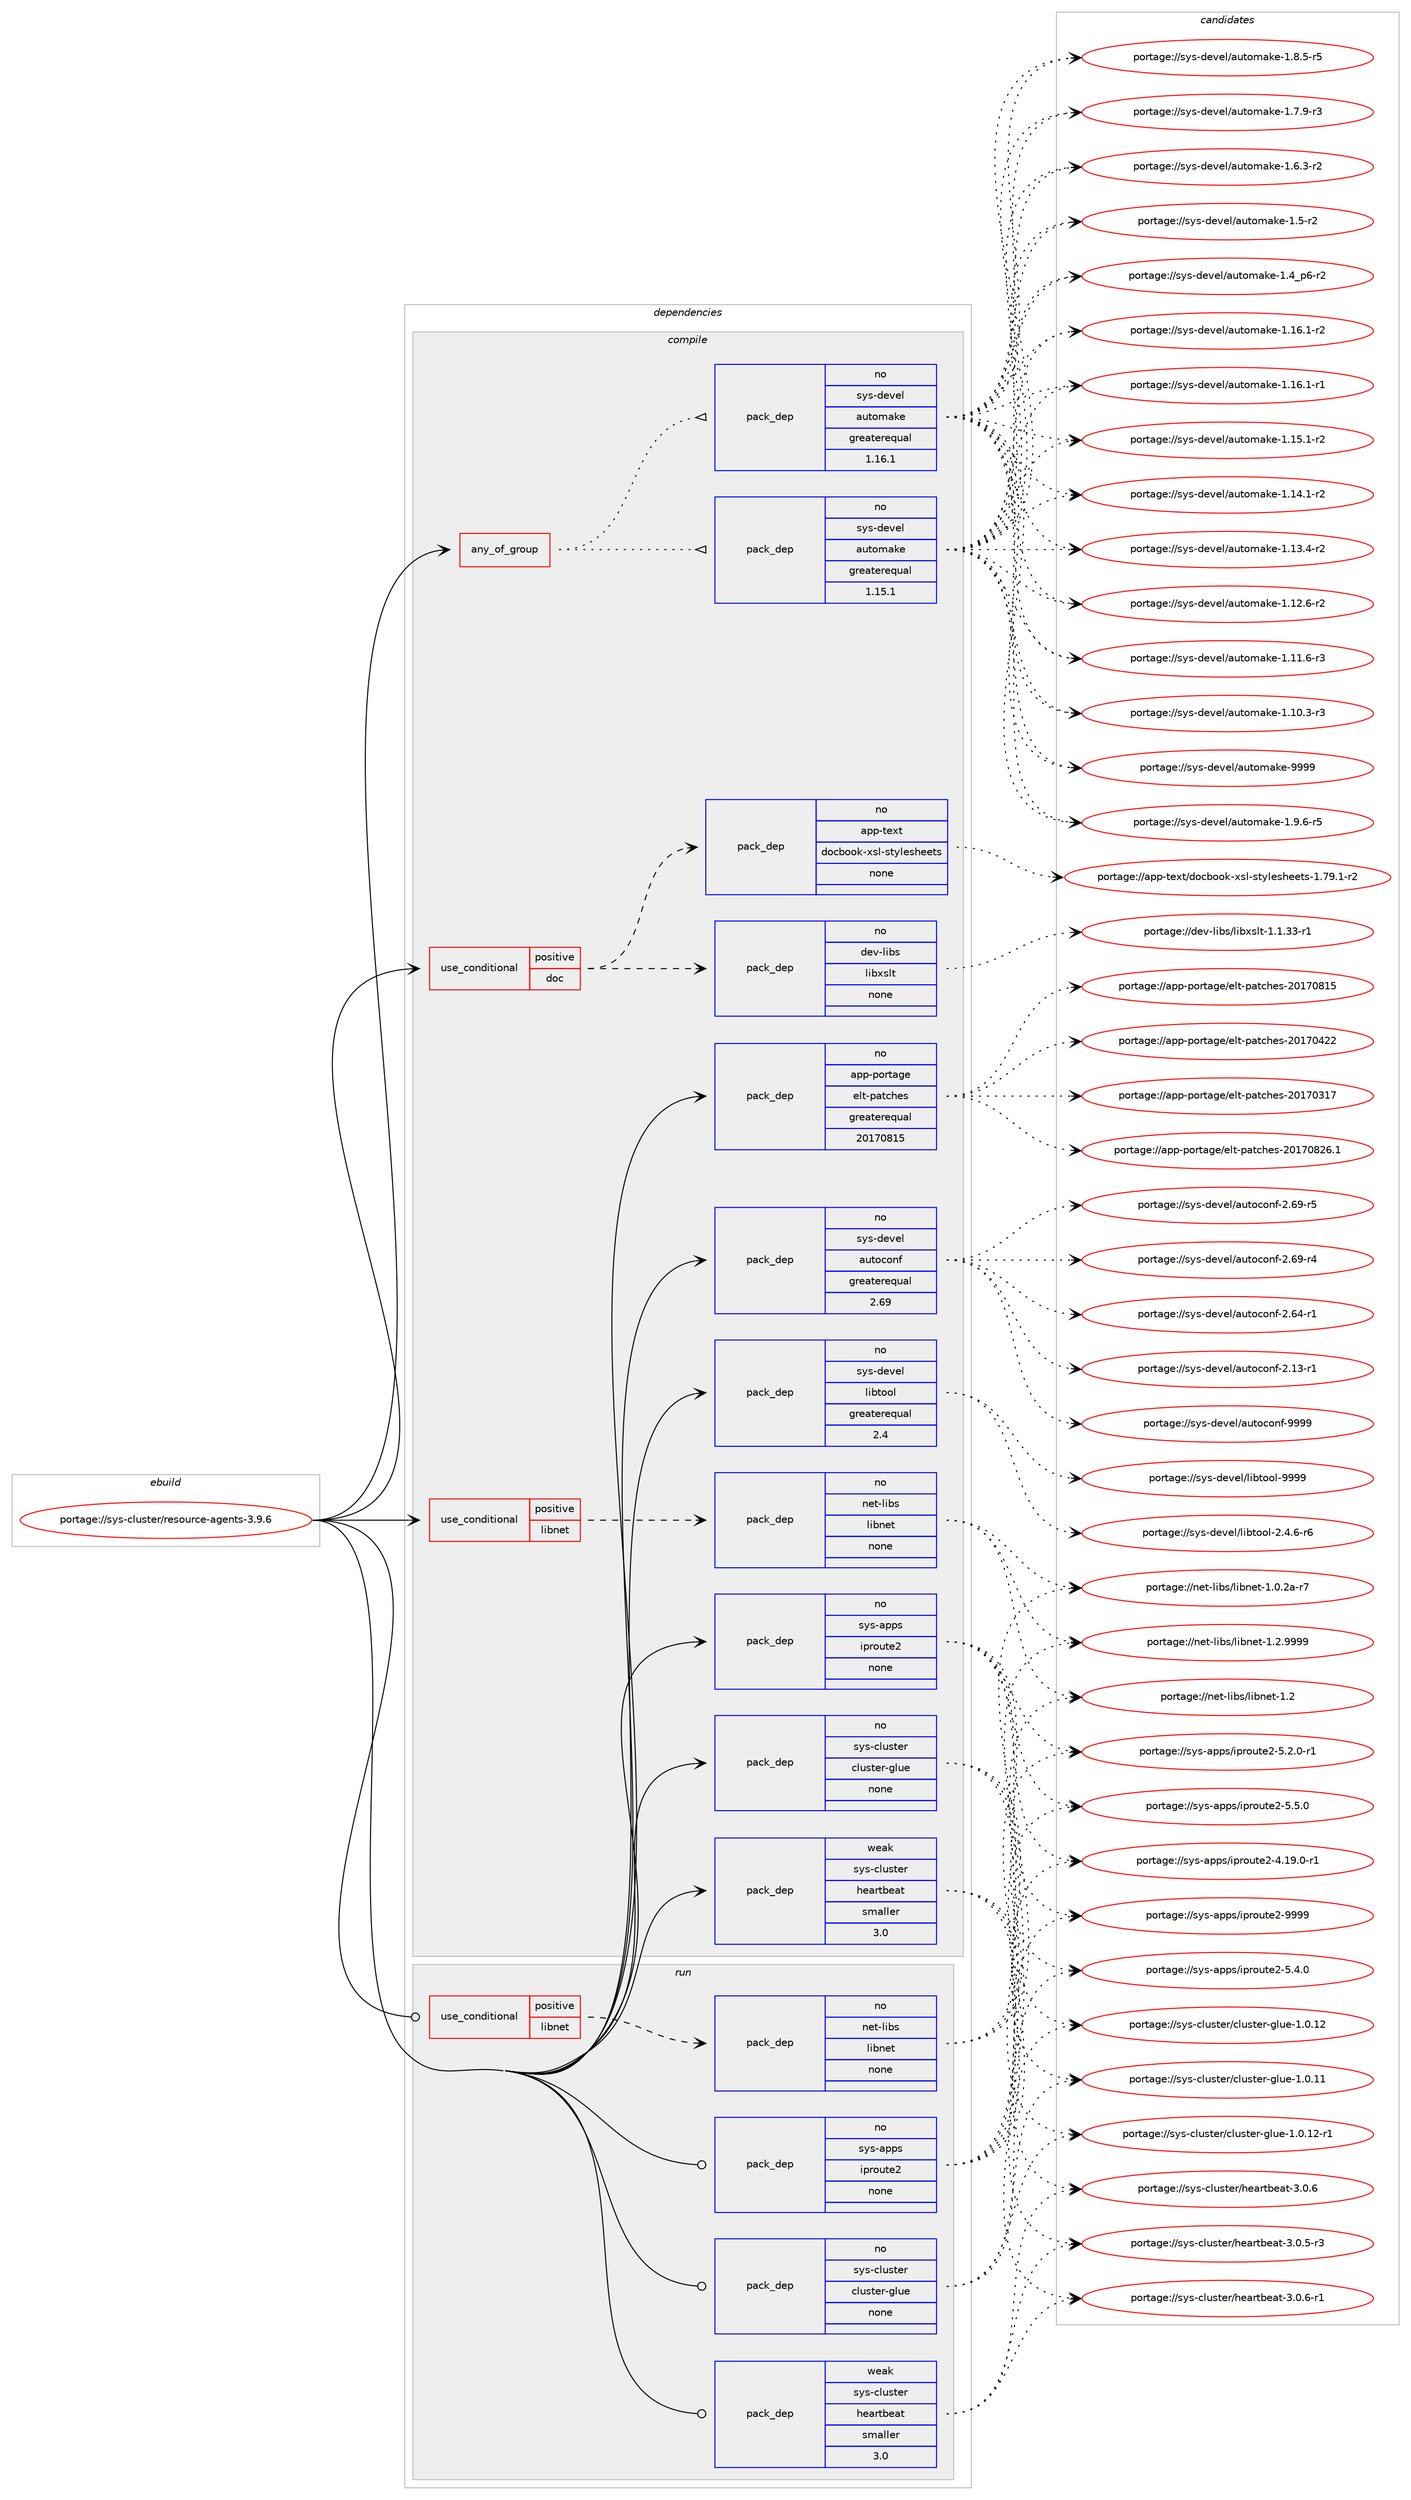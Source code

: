 digraph prolog {

# *************
# Graph options
# *************

newrank=true;
concentrate=true;
compound=true;
graph [rankdir=LR,fontname=Helvetica,fontsize=10,ranksep=1.5];#, ranksep=2.5, nodesep=0.2];
edge  [arrowhead=vee];
node  [fontname=Helvetica,fontsize=10];

# **********
# The ebuild
# **********

subgraph cluster_leftcol {
color=gray;
rank=same;
label=<<i>ebuild</i>>;
id [label="portage://sys-cluster/resource-agents-3.9.6", color=red, width=4, href="../sys-cluster/resource-agents-3.9.6.svg"];
}

# ****************
# The dependencies
# ****************

subgraph cluster_midcol {
color=gray;
label=<<i>dependencies</i>>;
subgraph cluster_compile {
fillcolor="#eeeeee";
style=filled;
label=<<i>compile</i>>;
subgraph any1086 {
dependency54819 [label=<<TABLE BORDER="0" CELLBORDER="1" CELLSPACING="0" CELLPADDING="4"><TR><TD CELLPADDING="10">any_of_group</TD></TR></TABLE>>, shape=none, color=red];subgraph pack42618 {
dependency54820 [label=<<TABLE BORDER="0" CELLBORDER="1" CELLSPACING="0" CELLPADDING="4" WIDTH="220"><TR><TD ROWSPAN="6" CELLPADDING="30">pack_dep</TD></TR><TR><TD WIDTH="110">no</TD></TR><TR><TD>sys-devel</TD></TR><TR><TD>automake</TD></TR><TR><TD>greaterequal</TD></TR><TR><TD>1.16.1</TD></TR></TABLE>>, shape=none, color=blue];
}
dependency54819:e -> dependency54820:w [weight=20,style="dotted",arrowhead="oinv"];
subgraph pack42619 {
dependency54821 [label=<<TABLE BORDER="0" CELLBORDER="1" CELLSPACING="0" CELLPADDING="4" WIDTH="220"><TR><TD ROWSPAN="6" CELLPADDING="30">pack_dep</TD></TR><TR><TD WIDTH="110">no</TD></TR><TR><TD>sys-devel</TD></TR><TR><TD>automake</TD></TR><TR><TD>greaterequal</TD></TR><TR><TD>1.15.1</TD></TR></TABLE>>, shape=none, color=blue];
}
dependency54819:e -> dependency54821:w [weight=20,style="dotted",arrowhead="oinv"];
}
id:e -> dependency54819:w [weight=20,style="solid",arrowhead="vee"];
subgraph cond11047 {
dependency54822 [label=<<TABLE BORDER="0" CELLBORDER="1" CELLSPACING="0" CELLPADDING="4"><TR><TD ROWSPAN="3" CELLPADDING="10">use_conditional</TD></TR><TR><TD>positive</TD></TR><TR><TD>doc</TD></TR></TABLE>>, shape=none, color=red];
subgraph pack42620 {
dependency54823 [label=<<TABLE BORDER="0" CELLBORDER="1" CELLSPACING="0" CELLPADDING="4" WIDTH="220"><TR><TD ROWSPAN="6" CELLPADDING="30">pack_dep</TD></TR><TR><TD WIDTH="110">no</TD></TR><TR><TD>dev-libs</TD></TR><TR><TD>libxslt</TD></TR><TR><TD>none</TD></TR><TR><TD></TD></TR></TABLE>>, shape=none, color=blue];
}
dependency54822:e -> dependency54823:w [weight=20,style="dashed",arrowhead="vee"];
subgraph pack42621 {
dependency54824 [label=<<TABLE BORDER="0" CELLBORDER="1" CELLSPACING="0" CELLPADDING="4" WIDTH="220"><TR><TD ROWSPAN="6" CELLPADDING="30">pack_dep</TD></TR><TR><TD WIDTH="110">no</TD></TR><TR><TD>app-text</TD></TR><TR><TD>docbook-xsl-stylesheets</TD></TR><TR><TD>none</TD></TR><TR><TD></TD></TR></TABLE>>, shape=none, color=blue];
}
dependency54822:e -> dependency54824:w [weight=20,style="dashed",arrowhead="vee"];
}
id:e -> dependency54822:w [weight=20,style="solid",arrowhead="vee"];
subgraph cond11048 {
dependency54825 [label=<<TABLE BORDER="0" CELLBORDER="1" CELLSPACING="0" CELLPADDING="4"><TR><TD ROWSPAN="3" CELLPADDING="10">use_conditional</TD></TR><TR><TD>positive</TD></TR><TR><TD>libnet</TD></TR></TABLE>>, shape=none, color=red];
subgraph pack42622 {
dependency54826 [label=<<TABLE BORDER="0" CELLBORDER="1" CELLSPACING="0" CELLPADDING="4" WIDTH="220"><TR><TD ROWSPAN="6" CELLPADDING="30">pack_dep</TD></TR><TR><TD WIDTH="110">no</TD></TR><TR><TD>net-libs</TD></TR><TR><TD>libnet</TD></TR><TR><TD>none</TD></TR><TR><TD></TD></TR></TABLE>>, shape=none, color=blue];
}
dependency54825:e -> dependency54826:w [weight=20,style="dashed",arrowhead="vee"];
}
id:e -> dependency54825:w [weight=20,style="solid",arrowhead="vee"];
subgraph pack42623 {
dependency54827 [label=<<TABLE BORDER="0" CELLBORDER="1" CELLSPACING="0" CELLPADDING="4" WIDTH="220"><TR><TD ROWSPAN="6" CELLPADDING="30">pack_dep</TD></TR><TR><TD WIDTH="110">no</TD></TR><TR><TD>app-portage</TD></TR><TR><TD>elt-patches</TD></TR><TR><TD>greaterequal</TD></TR><TR><TD>20170815</TD></TR></TABLE>>, shape=none, color=blue];
}
id:e -> dependency54827:w [weight=20,style="solid",arrowhead="vee"];
subgraph pack42624 {
dependency54828 [label=<<TABLE BORDER="0" CELLBORDER="1" CELLSPACING="0" CELLPADDING="4" WIDTH="220"><TR><TD ROWSPAN="6" CELLPADDING="30">pack_dep</TD></TR><TR><TD WIDTH="110">no</TD></TR><TR><TD>sys-apps</TD></TR><TR><TD>iproute2</TD></TR><TR><TD>none</TD></TR><TR><TD></TD></TR></TABLE>>, shape=none, color=blue];
}
id:e -> dependency54828:w [weight=20,style="solid",arrowhead="vee"];
subgraph pack42625 {
dependency54829 [label=<<TABLE BORDER="0" CELLBORDER="1" CELLSPACING="0" CELLPADDING="4" WIDTH="220"><TR><TD ROWSPAN="6" CELLPADDING="30">pack_dep</TD></TR><TR><TD WIDTH="110">no</TD></TR><TR><TD>sys-cluster</TD></TR><TR><TD>cluster-glue</TD></TR><TR><TD>none</TD></TR><TR><TD></TD></TR></TABLE>>, shape=none, color=blue];
}
id:e -> dependency54829:w [weight=20,style="solid",arrowhead="vee"];
subgraph pack42626 {
dependency54830 [label=<<TABLE BORDER="0" CELLBORDER="1" CELLSPACING="0" CELLPADDING="4" WIDTH="220"><TR><TD ROWSPAN="6" CELLPADDING="30">pack_dep</TD></TR><TR><TD WIDTH="110">no</TD></TR><TR><TD>sys-devel</TD></TR><TR><TD>autoconf</TD></TR><TR><TD>greaterequal</TD></TR><TR><TD>2.69</TD></TR></TABLE>>, shape=none, color=blue];
}
id:e -> dependency54830:w [weight=20,style="solid",arrowhead="vee"];
subgraph pack42627 {
dependency54831 [label=<<TABLE BORDER="0" CELLBORDER="1" CELLSPACING="0" CELLPADDING="4" WIDTH="220"><TR><TD ROWSPAN="6" CELLPADDING="30">pack_dep</TD></TR><TR><TD WIDTH="110">no</TD></TR><TR><TD>sys-devel</TD></TR><TR><TD>libtool</TD></TR><TR><TD>greaterequal</TD></TR><TR><TD>2.4</TD></TR></TABLE>>, shape=none, color=blue];
}
id:e -> dependency54831:w [weight=20,style="solid",arrowhead="vee"];
subgraph pack42628 {
dependency54832 [label=<<TABLE BORDER="0" CELLBORDER="1" CELLSPACING="0" CELLPADDING="4" WIDTH="220"><TR><TD ROWSPAN="6" CELLPADDING="30">pack_dep</TD></TR><TR><TD WIDTH="110">weak</TD></TR><TR><TD>sys-cluster</TD></TR><TR><TD>heartbeat</TD></TR><TR><TD>smaller</TD></TR><TR><TD>3.0</TD></TR></TABLE>>, shape=none, color=blue];
}
id:e -> dependency54832:w [weight=20,style="solid",arrowhead="vee"];
}
subgraph cluster_compileandrun {
fillcolor="#eeeeee";
style=filled;
label=<<i>compile and run</i>>;
}
subgraph cluster_run {
fillcolor="#eeeeee";
style=filled;
label=<<i>run</i>>;
subgraph cond11049 {
dependency54833 [label=<<TABLE BORDER="0" CELLBORDER="1" CELLSPACING="0" CELLPADDING="4"><TR><TD ROWSPAN="3" CELLPADDING="10">use_conditional</TD></TR><TR><TD>positive</TD></TR><TR><TD>libnet</TD></TR></TABLE>>, shape=none, color=red];
subgraph pack42629 {
dependency54834 [label=<<TABLE BORDER="0" CELLBORDER="1" CELLSPACING="0" CELLPADDING="4" WIDTH="220"><TR><TD ROWSPAN="6" CELLPADDING="30">pack_dep</TD></TR><TR><TD WIDTH="110">no</TD></TR><TR><TD>net-libs</TD></TR><TR><TD>libnet</TD></TR><TR><TD>none</TD></TR><TR><TD></TD></TR></TABLE>>, shape=none, color=blue];
}
dependency54833:e -> dependency54834:w [weight=20,style="dashed",arrowhead="vee"];
}
id:e -> dependency54833:w [weight=20,style="solid",arrowhead="odot"];
subgraph pack42630 {
dependency54835 [label=<<TABLE BORDER="0" CELLBORDER="1" CELLSPACING="0" CELLPADDING="4" WIDTH="220"><TR><TD ROWSPAN="6" CELLPADDING="30">pack_dep</TD></TR><TR><TD WIDTH="110">no</TD></TR><TR><TD>sys-apps</TD></TR><TR><TD>iproute2</TD></TR><TR><TD>none</TD></TR><TR><TD></TD></TR></TABLE>>, shape=none, color=blue];
}
id:e -> dependency54835:w [weight=20,style="solid",arrowhead="odot"];
subgraph pack42631 {
dependency54836 [label=<<TABLE BORDER="0" CELLBORDER="1" CELLSPACING="0" CELLPADDING="4" WIDTH="220"><TR><TD ROWSPAN="6" CELLPADDING="30">pack_dep</TD></TR><TR><TD WIDTH="110">no</TD></TR><TR><TD>sys-cluster</TD></TR><TR><TD>cluster-glue</TD></TR><TR><TD>none</TD></TR><TR><TD></TD></TR></TABLE>>, shape=none, color=blue];
}
id:e -> dependency54836:w [weight=20,style="solid",arrowhead="odot"];
subgraph pack42632 {
dependency54837 [label=<<TABLE BORDER="0" CELLBORDER="1" CELLSPACING="0" CELLPADDING="4" WIDTH="220"><TR><TD ROWSPAN="6" CELLPADDING="30">pack_dep</TD></TR><TR><TD WIDTH="110">weak</TD></TR><TR><TD>sys-cluster</TD></TR><TR><TD>heartbeat</TD></TR><TR><TD>smaller</TD></TR><TR><TD>3.0</TD></TR></TABLE>>, shape=none, color=blue];
}
id:e -> dependency54837:w [weight=20,style="solid",arrowhead="odot"];
}
}

# **************
# The candidates
# **************

subgraph cluster_choices {
rank=same;
color=gray;
label=<<i>candidates</i>>;

subgraph choice42618 {
color=black;
nodesep=1;
choice115121115451001011181011084797117116111109971071014557575757 [label="portage://sys-devel/automake-9999", color=red, width=4,href="../sys-devel/automake-9999.svg"];
choice115121115451001011181011084797117116111109971071014549465746544511453 [label="portage://sys-devel/automake-1.9.6-r5", color=red, width=4,href="../sys-devel/automake-1.9.6-r5.svg"];
choice115121115451001011181011084797117116111109971071014549465646534511453 [label="portage://sys-devel/automake-1.8.5-r5", color=red, width=4,href="../sys-devel/automake-1.8.5-r5.svg"];
choice115121115451001011181011084797117116111109971071014549465546574511451 [label="portage://sys-devel/automake-1.7.9-r3", color=red, width=4,href="../sys-devel/automake-1.7.9-r3.svg"];
choice115121115451001011181011084797117116111109971071014549465446514511450 [label="portage://sys-devel/automake-1.6.3-r2", color=red, width=4,href="../sys-devel/automake-1.6.3-r2.svg"];
choice11512111545100101118101108479711711611110997107101454946534511450 [label="portage://sys-devel/automake-1.5-r2", color=red, width=4,href="../sys-devel/automake-1.5-r2.svg"];
choice115121115451001011181011084797117116111109971071014549465295112544511450 [label="portage://sys-devel/automake-1.4_p6-r2", color=red, width=4,href="../sys-devel/automake-1.4_p6-r2.svg"];
choice11512111545100101118101108479711711611110997107101454946495446494511450 [label="portage://sys-devel/automake-1.16.1-r2", color=red, width=4,href="../sys-devel/automake-1.16.1-r2.svg"];
choice11512111545100101118101108479711711611110997107101454946495446494511449 [label="portage://sys-devel/automake-1.16.1-r1", color=red, width=4,href="../sys-devel/automake-1.16.1-r1.svg"];
choice11512111545100101118101108479711711611110997107101454946495346494511450 [label="portage://sys-devel/automake-1.15.1-r2", color=red, width=4,href="../sys-devel/automake-1.15.1-r2.svg"];
choice11512111545100101118101108479711711611110997107101454946495246494511450 [label="portage://sys-devel/automake-1.14.1-r2", color=red, width=4,href="../sys-devel/automake-1.14.1-r2.svg"];
choice11512111545100101118101108479711711611110997107101454946495146524511450 [label="portage://sys-devel/automake-1.13.4-r2", color=red, width=4,href="../sys-devel/automake-1.13.4-r2.svg"];
choice11512111545100101118101108479711711611110997107101454946495046544511450 [label="portage://sys-devel/automake-1.12.6-r2", color=red, width=4,href="../sys-devel/automake-1.12.6-r2.svg"];
choice11512111545100101118101108479711711611110997107101454946494946544511451 [label="portage://sys-devel/automake-1.11.6-r3", color=red, width=4,href="../sys-devel/automake-1.11.6-r3.svg"];
choice11512111545100101118101108479711711611110997107101454946494846514511451 [label="portage://sys-devel/automake-1.10.3-r3", color=red, width=4,href="../sys-devel/automake-1.10.3-r3.svg"];
dependency54820:e -> choice115121115451001011181011084797117116111109971071014557575757:w [style=dotted,weight="100"];
dependency54820:e -> choice115121115451001011181011084797117116111109971071014549465746544511453:w [style=dotted,weight="100"];
dependency54820:e -> choice115121115451001011181011084797117116111109971071014549465646534511453:w [style=dotted,weight="100"];
dependency54820:e -> choice115121115451001011181011084797117116111109971071014549465546574511451:w [style=dotted,weight="100"];
dependency54820:e -> choice115121115451001011181011084797117116111109971071014549465446514511450:w [style=dotted,weight="100"];
dependency54820:e -> choice11512111545100101118101108479711711611110997107101454946534511450:w [style=dotted,weight="100"];
dependency54820:e -> choice115121115451001011181011084797117116111109971071014549465295112544511450:w [style=dotted,weight="100"];
dependency54820:e -> choice11512111545100101118101108479711711611110997107101454946495446494511450:w [style=dotted,weight="100"];
dependency54820:e -> choice11512111545100101118101108479711711611110997107101454946495446494511449:w [style=dotted,weight="100"];
dependency54820:e -> choice11512111545100101118101108479711711611110997107101454946495346494511450:w [style=dotted,weight="100"];
dependency54820:e -> choice11512111545100101118101108479711711611110997107101454946495246494511450:w [style=dotted,weight="100"];
dependency54820:e -> choice11512111545100101118101108479711711611110997107101454946495146524511450:w [style=dotted,weight="100"];
dependency54820:e -> choice11512111545100101118101108479711711611110997107101454946495046544511450:w [style=dotted,weight="100"];
dependency54820:e -> choice11512111545100101118101108479711711611110997107101454946494946544511451:w [style=dotted,weight="100"];
dependency54820:e -> choice11512111545100101118101108479711711611110997107101454946494846514511451:w [style=dotted,weight="100"];
}
subgraph choice42619 {
color=black;
nodesep=1;
choice115121115451001011181011084797117116111109971071014557575757 [label="portage://sys-devel/automake-9999", color=red, width=4,href="../sys-devel/automake-9999.svg"];
choice115121115451001011181011084797117116111109971071014549465746544511453 [label="portage://sys-devel/automake-1.9.6-r5", color=red, width=4,href="../sys-devel/automake-1.9.6-r5.svg"];
choice115121115451001011181011084797117116111109971071014549465646534511453 [label="portage://sys-devel/automake-1.8.5-r5", color=red, width=4,href="../sys-devel/automake-1.8.5-r5.svg"];
choice115121115451001011181011084797117116111109971071014549465546574511451 [label="portage://sys-devel/automake-1.7.9-r3", color=red, width=4,href="../sys-devel/automake-1.7.9-r3.svg"];
choice115121115451001011181011084797117116111109971071014549465446514511450 [label="portage://sys-devel/automake-1.6.3-r2", color=red, width=4,href="../sys-devel/automake-1.6.3-r2.svg"];
choice11512111545100101118101108479711711611110997107101454946534511450 [label="portage://sys-devel/automake-1.5-r2", color=red, width=4,href="../sys-devel/automake-1.5-r2.svg"];
choice115121115451001011181011084797117116111109971071014549465295112544511450 [label="portage://sys-devel/automake-1.4_p6-r2", color=red, width=4,href="../sys-devel/automake-1.4_p6-r2.svg"];
choice11512111545100101118101108479711711611110997107101454946495446494511450 [label="portage://sys-devel/automake-1.16.1-r2", color=red, width=4,href="../sys-devel/automake-1.16.1-r2.svg"];
choice11512111545100101118101108479711711611110997107101454946495446494511449 [label="portage://sys-devel/automake-1.16.1-r1", color=red, width=4,href="../sys-devel/automake-1.16.1-r1.svg"];
choice11512111545100101118101108479711711611110997107101454946495346494511450 [label="portage://sys-devel/automake-1.15.1-r2", color=red, width=4,href="../sys-devel/automake-1.15.1-r2.svg"];
choice11512111545100101118101108479711711611110997107101454946495246494511450 [label="portage://sys-devel/automake-1.14.1-r2", color=red, width=4,href="../sys-devel/automake-1.14.1-r2.svg"];
choice11512111545100101118101108479711711611110997107101454946495146524511450 [label="portage://sys-devel/automake-1.13.4-r2", color=red, width=4,href="../sys-devel/automake-1.13.4-r2.svg"];
choice11512111545100101118101108479711711611110997107101454946495046544511450 [label="portage://sys-devel/automake-1.12.6-r2", color=red, width=4,href="../sys-devel/automake-1.12.6-r2.svg"];
choice11512111545100101118101108479711711611110997107101454946494946544511451 [label="portage://sys-devel/automake-1.11.6-r3", color=red, width=4,href="../sys-devel/automake-1.11.6-r3.svg"];
choice11512111545100101118101108479711711611110997107101454946494846514511451 [label="portage://sys-devel/automake-1.10.3-r3", color=red, width=4,href="../sys-devel/automake-1.10.3-r3.svg"];
dependency54821:e -> choice115121115451001011181011084797117116111109971071014557575757:w [style=dotted,weight="100"];
dependency54821:e -> choice115121115451001011181011084797117116111109971071014549465746544511453:w [style=dotted,weight="100"];
dependency54821:e -> choice115121115451001011181011084797117116111109971071014549465646534511453:w [style=dotted,weight="100"];
dependency54821:e -> choice115121115451001011181011084797117116111109971071014549465546574511451:w [style=dotted,weight="100"];
dependency54821:e -> choice115121115451001011181011084797117116111109971071014549465446514511450:w [style=dotted,weight="100"];
dependency54821:e -> choice11512111545100101118101108479711711611110997107101454946534511450:w [style=dotted,weight="100"];
dependency54821:e -> choice115121115451001011181011084797117116111109971071014549465295112544511450:w [style=dotted,weight="100"];
dependency54821:e -> choice11512111545100101118101108479711711611110997107101454946495446494511450:w [style=dotted,weight="100"];
dependency54821:e -> choice11512111545100101118101108479711711611110997107101454946495446494511449:w [style=dotted,weight="100"];
dependency54821:e -> choice11512111545100101118101108479711711611110997107101454946495346494511450:w [style=dotted,weight="100"];
dependency54821:e -> choice11512111545100101118101108479711711611110997107101454946495246494511450:w [style=dotted,weight="100"];
dependency54821:e -> choice11512111545100101118101108479711711611110997107101454946495146524511450:w [style=dotted,weight="100"];
dependency54821:e -> choice11512111545100101118101108479711711611110997107101454946495046544511450:w [style=dotted,weight="100"];
dependency54821:e -> choice11512111545100101118101108479711711611110997107101454946494946544511451:w [style=dotted,weight="100"];
dependency54821:e -> choice11512111545100101118101108479711711611110997107101454946494846514511451:w [style=dotted,weight="100"];
}
subgraph choice42620 {
color=black;
nodesep=1;
choice10010111845108105981154710810598120115108116454946494651514511449 [label="portage://dev-libs/libxslt-1.1.33-r1", color=red, width=4,href="../dev-libs/libxslt-1.1.33-r1.svg"];
dependency54823:e -> choice10010111845108105981154710810598120115108116454946494651514511449:w [style=dotted,weight="100"];
}
subgraph choice42621 {
color=black;
nodesep=1;
choice97112112451161011201164710011199981111111074512011510845115116121108101115104101101116115454946555746494511450 [label="portage://app-text/docbook-xsl-stylesheets-1.79.1-r2", color=red, width=4,href="../app-text/docbook-xsl-stylesheets-1.79.1-r2.svg"];
dependency54824:e -> choice97112112451161011201164710011199981111111074512011510845115116121108101115104101101116115454946555746494511450:w [style=dotted,weight="100"];
}
subgraph choice42622 {
color=black;
nodesep=1;
choice11010111645108105981154710810598110101116454946504657575757 [label="portage://net-libs/libnet-1.2.9999", color=red, width=4,href="../net-libs/libnet-1.2.9999.svg"];
choice1101011164510810598115471081059811010111645494650 [label="portage://net-libs/libnet-1.2", color=red, width=4,href="../net-libs/libnet-1.2.svg"];
choice11010111645108105981154710810598110101116454946484650974511455 [label="portage://net-libs/libnet-1.0.2a-r7", color=red, width=4,href="../net-libs/libnet-1.0.2a-r7.svg"];
dependency54826:e -> choice11010111645108105981154710810598110101116454946504657575757:w [style=dotted,weight="100"];
dependency54826:e -> choice1101011164510810598115471081059811010111645494650:w [style=dotted,weight="100"];
dependency54826:e -> choice11010111645108105981154710810598110101116454946484650974511455:w [style=dotted,weight="100"];
}
subgraph choice42623 {
color=black;
nodesep=1;
choice971121124511211111411697103101471011081164511297116991041011154550484955485650544649 [label="portage://app-portage/elt-patches-20170826.1", color=red, width=4,href="../app-portage/elt-patches-20170826.1.svg"];
choice97112112451121111141169710310147101108116451129711699104101115455048495548564953 [label="portage://app-portage/elt-patches-20170815", color=red, width=4,href="../app-portage/elt-patches-20170815.svg"];
choice97112112451121111141169710310147101108116451129711699104101115455048495548525050 [label="portage://app-portage/elt-patches-20170422", color=red, width=4,href="../app-portage/elt-patches-20170422.svg"];
choice97112112451121111141169710310147101108116451129711699104101115455048495548514955 [label="portage://app-portage/elt-patches-20170317", color=red, width=4,href="../app-portage/elt-patches-20170317.svg"];
dependency54827:e -> choice971121124511211111411697103101471011081164511297116991041011154550484955485650544649:w [style=dotted,weight="100"];
dependency54827:e -> choice97112112451121111141169710310147101108116451129711699104101115455048495548564953:w [style=dotted,weight="100"];
dependency54827:e -> choice97112112451121111141169710310147101108116451129711699104101115455048495548525050:w [style=dotted,weight="100"];
dependency54827:e -> choice97112112451121111141169710310147101108116451129711699104101115455048495548514955:w [style=dotted,weight="100"];
}
subgraph choice42624 {
color=black;
nodesep=1;
choice115121115459711211211547105112114111117116101504557575757 [label="portage://sys-apps/iproute2-9999", color=red, width=4,href="../sys-apps/iproute2-9999.svg"];
choice11512111545971121121154710511211411111711610150455346534648 [label="portage://sys-apps/iproute2-5.5.0", color=red, width=4,href="../sys-apps/iproute2-5.5.0.svg"];
choice11512111545971121121154710511211411111711610150455346524648 [label="portage://sys-apps/iproute2-5.4.0", color=red, width=4,href="../sys-apps/iproute2-5.4.0.svg"];
choice115121115459711211211547105112114111117116101504553465046484511449 [label="portage://sys-apps/iproute2-5.2.0-r1", color=red, width=4,href="../sys-apps/iproute2-5.2.0-r1.svg"];
choice11512111545971121121154710511211411111711610150455246495746484511449 [label="portage://sys-apps/iproute2-4.19.0-r1", color=red, width=4,href="../sys-apps/iproute2-4.19.0-r1.svg"];
dependency54828:e -> choice115121115459711211211547105112114111117116101504557575757:w [style=dotted,weight="100"];
dependency54828:e -> choice11512111545971121121154710511211411111711610150455346534648:w [style=dotted,weight="100"];
dependency54828:e -> choice11512111545971121121154710511211411111711610150455346524648:w [style=dotted,weight="100"];
dependency54828:e -> choice115121115459711211211547105112114111117116101504553465046484511449:w [style=dotted,weight="100"];
dependency54828:e -> choice11512111545971121121154710511211411111711610150455246495746484511449:w [style=dotted,weight="100"];
}
subgraph choice42625 {
color=black;
nodesep=1;
choice1151211154599108117115116101114479910811711511610111445103108117101454946484649504511449 [label="portage://sys-cluster/cluster-glue-1.0.12-r1", color=red, width=4,href="../sys-cluster/cluster-glue-1.0.12-r1.svg"];
choice115121115459910811711511610111447991081171151161011144510310811710145494648464950 [label="portage://sys-cluster/cluster-glue-1.0.12", color=red, width=4,href="../sys-cluster/cluster-glue-1.0.12.svg"];
choice115121115459910811711511610111447991081171151161011144510310811710145494648464949 [label="portage://sys-cluster/cluster-glue-1.0.11", color=red, width=4,href="../sys-cluster/cluster-glue-1.0.11.svg"];
dependency54829:e -> choice1151211154599108117115116101114479910811711511610111445103108117101454946484649504511449:w [style=dotted,weight="100"];
dependency54829:e -> choice115121115459910811711511610111447991081171151161011144510310811710145494648464950:w [style=dotted,weight="100"];
dependency54829:e -> choice115121115459910811711511610111447991081171151161011144510310811710145494648464949:w [style=dotted,weight="100"];
}
subgraph choice42626 {
color=black;
nodesep=1;
choice115121115451001011181011084797117116111991111101024557575757 [label="portage://sys-devel/autoconf-9999", color=red, width=4,href="../sys-devel/autoconf-9999.svg"];
choice1151211154510010111810110847971171161119911111010245504654574511453 [label="portage://sys-devel/autoconf-2.69-r5", color=red, width=4,href="../sys-devel/autoconf-2.69-r5.svg"];
choice1151211154510010111810110847971171161119911111010245504654574511452 [label="portage://sys-devel/autoconf-2.69-r4", color=red, width=4,href="../sys-devel/autoconf-2.69-r4.svg"];
choice1151211154510010111810110847971171161119911111010245504654524511449 [label="portage://sys-devel/autoconf-2.64-r1", color=red, width=4,href="../sys-devel/autoconf-2.64-r1.svg"];
choice1151211154510010111810110847971171161119911111010245504649514511449 [label="portage://sys-devel/autoconf-2.13-r1", color=red, width=4,href="../sys-devel/autoconf-2.13-r1.svg"];
dependency54830:e -> choice115121115451001011181011084797117116111991111101024557575757:w [style=dotted,weight="100"];
dependency54830:e -> choice1151211154510010111810110847971171161119911111010245504654574511453:w [style=dotted,weight="100"];
dependency54830:e -> choice1151211154510010111810110847971171161119911111010245504654574511452:w [style=dotted,weight="100"];
dependency54830:e -> choice1151211154510010111810110847971171161119911111010245504654524511449:w [style=dotted,weight="100"];
dependency54830:e -> choice1151211154510010111810110847971171161119911111010245504649514511449:w [style=dotted,weight="100"];
}
subgraph choice42627 {
color=black;
nodesep=1;
choice1151211154510010111810110847108105981161111111084557575757 [label="portage://sys-devel/libtool-9999", color=red, width=4,href="../sys-devel/libtool-9999.svg"];
choice1151211154510010111810110847108105981161111111084550465246544511454 [label="portage://sys-devel/libtool-2.4.6-r6", color=red, width=4,href="../sys-devel/libtool-2.4.6-r6.svg"];
dependency54831:e -> choice1151211154510010111810110847108105981161111111084557575757:w [style=dotted,weight="100"];
dependency54831:e -> choice1151211154510010111810110847108105981161111111084550465246544511454:w [style=dotted,weight="100"];
}
subgraph choice42628 {
color=black;
nodesep=1;
choice1151211154599108117115116101114471041019711411698101971164551464846544511449 [label="portage://sys-cluster/heartbeat-3.0.6-r1", color=red, width=4,href="../sys-cluster/heartbeat-3.0.6-r1.svg"];
choice115121115459910811711511610111447104101971141169810197116455146484654 [label="portage://sys-cluster/heartbeat-3.0.6", color=red, width=4,href="../sys-cluster/heartbeat-3.0.6.svg"];
choice1151211154599108117115116101114471041019711411698101971164551464846534511451 [label="portage://sys-cluster/heartbeat-3.0.5-r3", color=red, width=4,href="../sys-cluster/heartbeat-3.0.5-r3.svg"];
dependency54832:e -> choice1151211154599108117115116101114471041019711411698101971164551464846544511449:w [style=dotted,weight="100"];
dependency54832:e -> choice115121115459910811711511610111447104101971141169810197116455146484654:w [style=dotted,weight="100"];
dependency54832:e -> choice1151211154599108117115116101114471041019711411698101971164551464846534511451:w [style=dotted,weight="100"];
}
subgraph choice42629 {
color=black;
nodesep=1;
choice11010111645108105981154710810598110101116454946504657575757 [label="portage://net-libs/libnet-1.2.9999", color=red, width=4,href="../net-libs/libnet-1.2.9999.svg"];
choice1101011164510810598115471081059811010111645494650 [label="portage://net-libs/libnet-1.2", color=red, width=4,href="../net-libs/libnet-1.2.svg"];
choice11010111645108105981154710810598110101116454946484650974511455 [label="portage://net-libs/libnet-1.0.2a-r7", color=red, width=4,href="../net-libs/libnet-1.0.2a-r7.svg"];
dependency54834:e -> choice11010111645108105981154710810598110101116454946504657575757:w [style=dotted,weight="100"];
dependency54834:e -> choice1101011164510810598115471081059811010111645494650:w [style=dotted,weight="100"];
dependency54834:e -> choice11010111645108105981154710810598110101116454946484650974511455:w [style=dotted,weight="100"];
}
subgraph choice42630 {
color=black;
nodesep=1;
choice115121115459711211211547105112114111117116101504557575757 [label="portage://sys-apps/iproute2-9999", color=red, width=4,href="../sys-apps/iproute2-9999.svg"];
choice11512111545971121121154710511211411111711610150455346534648 [label="portage://sys-apps/iproute2-5.5.0", color=red, width=4,href="../sys-apps/iproute2-5.5.0.svg"];
choice11512111545971121121154710511211411111711610150455346524648 [label="portage://sys-apps/iproute2-5.4.0", color=red, width=4,href="../sys-apps/iproute2-5.4.0.svg"];
choice115121115459711211211547105112114111117116101504553465046484511449 [label="portage://sys-apps/iproute2-5.2.0-r1", color=red, width=4,href="../sys-apps/iproute2-5.2.0-r1.svg"];
choice11512111545971121121154710511211411111711610150455246495746484511449 [label="portage://sys-apps/iproute2-4.19.0-r1", color=red, width=4,href="../sys-apps/iproute2-4.19.0-r1.svg"];
dependency54835:e -> choice115121115459711211211547105112114111117116101504557575757:w [style=dotted,weight="100"];
dependency54835:e -> choice11512111545971121121154710511211411111711610150455346534648:w [style=dotted,weight="100"];
dependency54835:e -> choice11512111545971121121154710511211411111711610150455346524648:w [style=dotted,weight="100"];
dependency54835:e -> choice115121115459711211211547105112114111117116101504553465046484511449:w [style=dotted,weight="100"];
dependency54835:e -> choice11512111545971121121154710511211411111711610150455246495746484511449:w [style=dotted,weight="100"];
}
subgraph choice42631 {
color=black;
nodesep=1;
choice1151211154599108117115116101114479910811711511610111445103108117101454946484649504511449 [label="portage://sys-cluster/cluster-glue-1.0.12-r1", color=red, width=4,href="../sys-cluster/cluster-glue-1.0.12-r1.svg"];
choice115121115459910811711511610111447991081171151161011144510310811710145494648464950 [label="portage://sys-cluster/cluster-glue-1.0.12", color=red, width=4,href="../sys-cluster/cluster-glue-1.0.12.svg"];
choice115121115459910811711511610111447991081171151161011144510310811710145494648464949 [label="portage://sys-cluster/cluster-glue-1.0.11", color=red, width=4,href="../sys-cluster/cluster-glue-1.0.11.svg"];
dependency54836:e -> choice1151211154599108117115116101114479910811711511610111445103108117101454946484649504511449:w [style=dotted,weight="100"];
dependency54836:e -> choice115121115459910811711511610111447991081171151161011144510310811710145494648464950:w [style=dotted,weight="100"];
dependency54836:e -> choice115121115459910811711511610111447991081171151161011144510310811710145494648464949:w [style=dotted,weight="100"];
}
subgraph choice42632 {
color=black;
nodesep=1;
choice1151211154599108117115116101114471041019711411698101971164551464846544511449 [label="portage://sys-cluster/heartbeat-3.0.6-r1", color=red, width=4,href="../sys-cluster/heartbeat-3.0.6-r1.svg"];
choice115121115459910811711511610111447104101971141169810197116455146484654 [label="portage://sys-cluster/heartbeat-3.0.6", color=red, width=4,href="../sys-cluster/heartbeat-3.0.6.svg"];
choice1151211154599108117115116101114471041019711411698101971164551464846534511451 [label="portage://sys-cluster/heartbeat-3.0.5-r3", color=red, width=4,href="../sys-cluster/heartbeat-3.0.5-r3.svg"];
dependency54837:e -> choice1151211154599108117115116101114471041019711411698101971164551464846544511449:w [style=dotted,weight="100"];
dependency54837:e -> choice115121115459910811711511610111447104101971141169810197116455146484654:w [style=dotted,weight="100"];
dependency54837:e -> choice1151211154599108117115116101114471041019711411698101971164551464846534511451:w [style=dotted,weight="100"];
}
}

}
